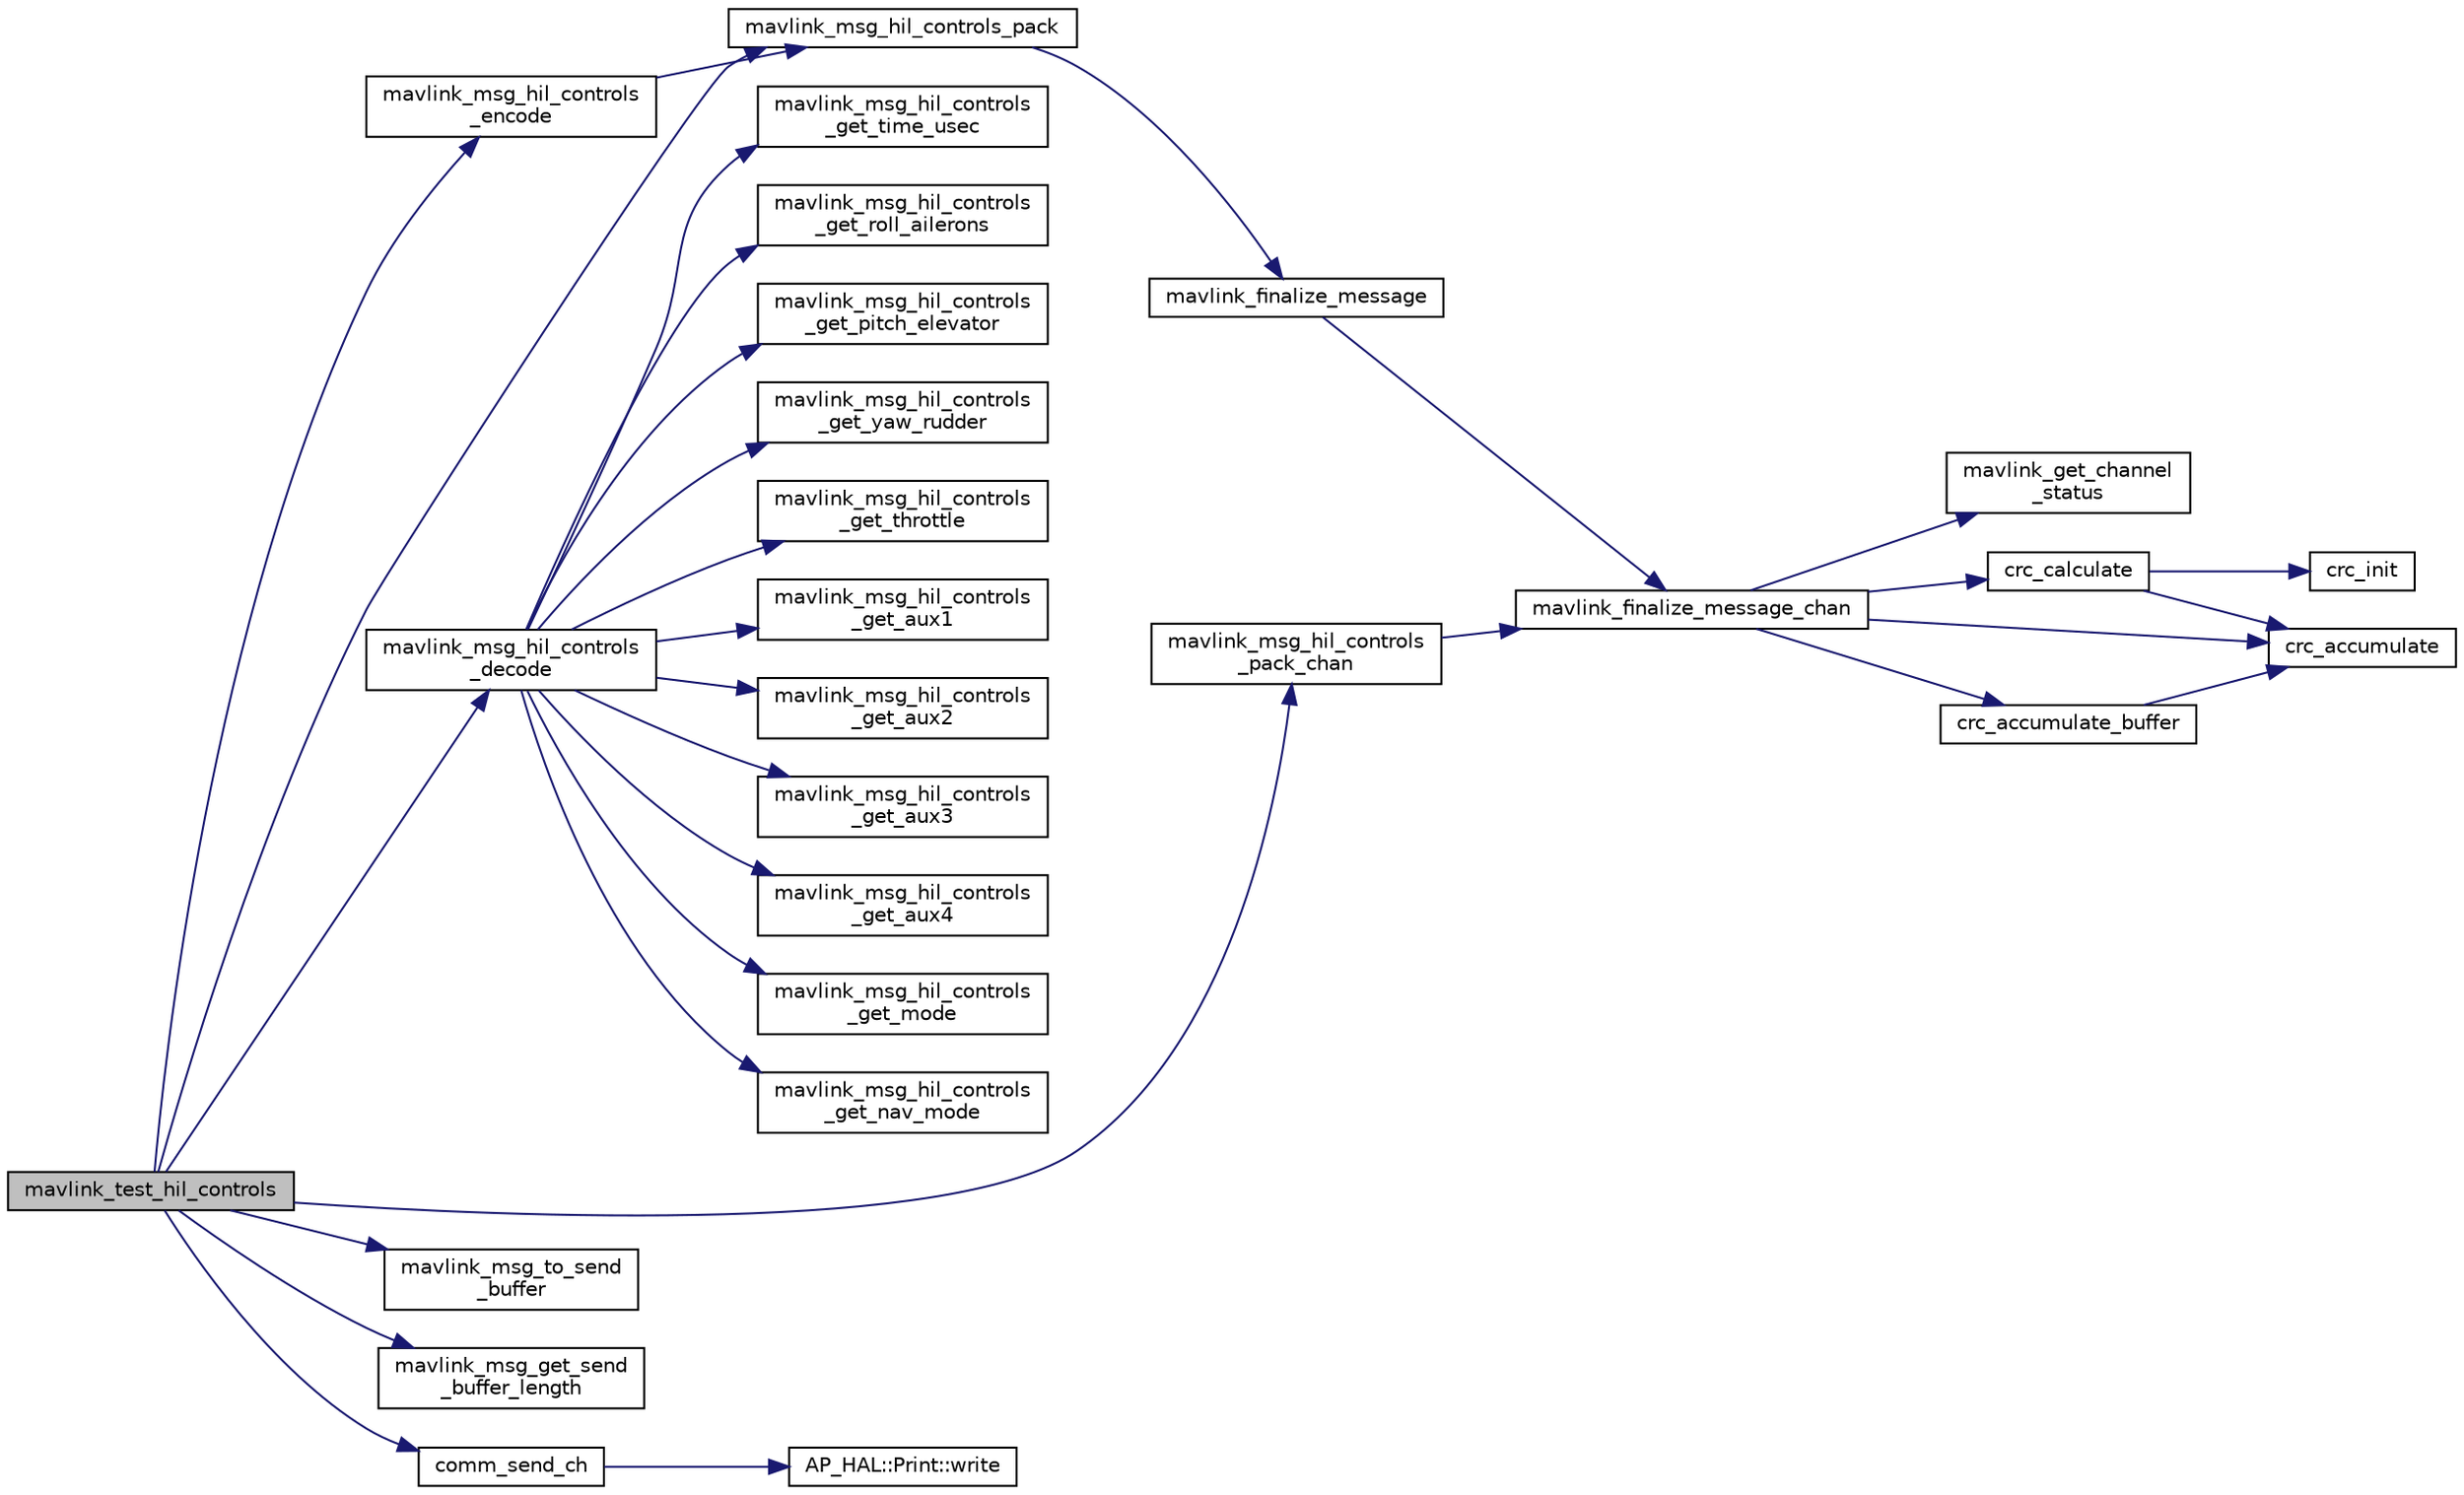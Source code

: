 digraph "mavlink_test_hil_controls"
{
 // INTERACTIVE_SVG=YES
  edge [fontname="Helvetica",fontsize="10",labelfontname="Helvetica",labelfontsize="10"];
  node [fontname="Helvetica",fontsize="10",shape=record];
  rankdir="LR";
  Node1 [label="mavlink_test_hil_controls",height=0.2,width=0.4,color="black", fillcolor="grey75", style="filled", fontcolor="black"];
  Node1 -> Node2 [color="midnightblue",fontsize="10",style="solid",fontname="Helvetica"];
  Node2 [label="mavlink_msg_hil_controls\l_encode",height=0.2,width=0.4,color="black", fillcolor="white", style="filled",URL="$mavlink__msg__hil__controls_8h.html#aaeed0852bd26eb9d24d489145d11c9c1",tooltip="Encode a hil_controls struct. "];
  Node2 -> Node3 [color="midnightblue",fontsize="10",style="solid",fontname="Helvetica"];
  Node3 [label="mavlink_msg_hil_controls_pack",height=0.2,width=0.4,color="black", fillcolor="white", style="filled",URL="$mavlink__msg__hil__controls_8h.html#a3a49eaddfffbe0f47256a61dae071a24",tooltip="Pack a hil_controls message. "];
  Node3 -> Node4 [color="midnightblue",fontsize="10",style="solid",fontname="Helvetica"];
  Node4 [label="mavlink_finalize_message",height=0.2,width=0.4,color="black", fillcolor="white", style="filled",URL="$mavlink__helpers_8h.html#af3bea083c5ec83f5b6570b2bd4a817d0",tooltip="Finalize a MAVLink message with MAVLINK_COMM_0 as default channel. "];
  Node4 -> Node5 [color="midnightblue",fontsize="10",style="solid",fontname="Helvetica"];
  Node5 [label="mavlink_finalize_message_chan",height=0.2,width=0.4,color="black", fillcolor="white", style="filled",URL="$mavlink__helpers_8h.html#aa66131138fc02101dcc73b4b556ab422",tooltip="Finalize a MAVLink message with channel assignment. "];
  Node5 -> Node6 [color="midnightblue",fontsize="10",style="solid",fontname="Helvetica"];
  Node6 [label="mavlink_get_channel\l_status",height=0.2,width=0.4,color="black", fillcolor="white", style="filled",URL="$mavlink__helpers_8h.html#ac006d308067f48514ca5c0cf0b046c28"];
  Node5 -> Node7 [color="midnightblue",fontsize="10",style="solid",fontname="Helvetica"];
  Node7 [label="crc_calculate",height=0.2,width=0.4,color="black", fillcolor="white", style="filled",URL="$checksum_8h.html#ab4264eb7b9e22aabb5cc3191bce35f4c",tooltip="Calculates the X.25 checksum on a byte buffer. "];
  Node7 -> Node8 [color="midnightblue",fontsize="10",style="solid",fontname="Helvetica"];
  Node8 [label="crc_init",height=0.2,width=0.4,color="black", fillcolor="white", style="filled",URL="$checksum_8h.html#aee738f6e20d31b027afdd966c79befae",tooltip="Initiliaze the buffer for the X.25 CRC. "];
  Node7 -> Node9 [color="midnightblue",fontsize="10",style="solid",fontname="Helvetica"];
  Node9 [label="crc_accumulate",height=0.2,width=0.4,color="black", fillcolor="white", style="filled",URL="$checksum_8h.html#ade2bbc31cd3b5b6d839556f56de61957",tooltip="Accumulate the X.25 CRC by adding one char at a time. "];
  Node5 -> Node10 [color="midnightblue",fontsize="10",style="solid",fontname="Helvetica"];
  Node10 [label="crc_accumulate_buffer",height=0.2,width=0.4,color="black", fillcolor="white", style="filled",URL="$checksum_8h.html#abcbaa800e8fcbcdf9bb48168657fbefd",tooltip="Accumulate the X.25 CRC by adding an array of bytes. "];
  Node10 -> Node9 [color="midnightblue",fontsize="10",style="solid",fontname="Helvetica"];
  Node5 -> Node9 [color="midnightblue",fontsize="10",style="solid",fontname="Helvetica"];
  Node1 -> Node11 [color="midnightblue",fontsize="10",style="solid",fontname="Helvetica"];
  Node11 [label="mavlink_msg_hil_controls\l_decode",height=0.2,width=0.4,color="black", fillcolor="white", style="filled",URL="$mavlink__msg__hil__controls_8h.html#af680f22b5c1f7dbad8213834d6cf94a7",tooltip="Decode a hil_controls message into a struct. "];
  Node11 -> Node12 [color="midnightblue",fontsize="10",style="solid",fontname="Helvetica"];
  Node12 [label="mavlink_msg_hil_controls\l_get_time_usec",height=0.2,width=0.4,color="black", fillcolor="white", style="filled",URL="$mavlink__msg__hil__controls_8h.html#a93e699fcdd07c9ba18a7d00a9b126269",tooltip="Send a hil_controls message. "];
  Node11 -> Node13 [color="midnightblue",fontsize="10",style="solid",fontname="Helvetica"];
  Node13 [label="mavlink_msg_hil_controls\l_get_roll_ailerons",height=0.2,width=0.4,color="black", fillcolor="white", style="filled",URL="$mavlink__msg__hil__controls_8h.html#ab4f30c4a5679eb8c07e184f92e9c74bb",tooltip="Get field roll_ailerons from hil_controls message. "];
  Node11 -> Node14 [color="midnightblue",fontsize="10",style="solid",fontname="Helvetica"];
  Node14 [label="mavlink_msg_hil_controls\l_get_pitch_elevator",height=0.2,width=0.4,color="black", fillcolor="white", style="filled",URL="$mavlink__msg__hil__controls_8h.html#a8ac7a4a54675fbe41c1fa087702f578a",tooltip="Get field pitch_elevator from hil_controls message. "];
  Node11 -> Node15 [color="midnightblue",fontsize="10",style="solid",fontname="Helvetica"];
  Node15 [label="mavlink_msg_hil_controls\l_get_yaw_rudder",height=0.2,width=0.4,color="black", fillcolor="white", style="filled",URL="$mavlink__msg__hil__controls_8h.html#a6b7c378b2754f7464475c0a90674c6b3",tooltip="Get field yaw_rudder from hil_controls message. "];
  Node11 -> Node16 [color="midnightblue",fontsize="10",style="solid",fontname="Helvetica"];
  Node16 [label="mavlink_msg_hil_controls\l_get_throttle",height=0.2,width=0.4,color="black", fillcolor="white", style="filled",URL="$mavlink__msg__hil__controls_8h.html#a292f32b7a4eba1f9898bb7ba9ef3d04b",tooltip="Get field throttle from hil_controls message. "];
  Node11 -> Node17 [color="midnightblue",fontsize="10",style="solid",fontname="Helvetica"];
  Node17 [label="mavlink_msg_hil_controls\l_get_aux1",height=0.2,width=0.4,color="black", fillcolor="white", style="filled",URL="$mavlink__msg__hil__controls_8h.html#a4eb359929bbcecedf5274e841e7969eb",tooltip="Get field aux1 from hil_controls message. "];
  Node11 -> Node18 [color="midnightblue",fontsize="10",style="solid",fontname="Helvetica"];
  Node18 [label="mavlink_msg_hil_controls\l_get_aux2",height=0.2,width=0.4,color="black", fillcolor="white", style="filled",URL="$mavlink__msg__hil__controls_8h.html#a342c80fa4bc743913240fb7dc003fd2f",tooltip="Get field aux2 from hil_controls message. "];
  Node11 -> Node19 [color="midnightblue",fontsize="10",style="solid",fontname="Helvetica"];
  Node19 [label="mavlink_msg_hil_controls\l_get_aux3",height=0.2,width=0.4,color="black", fillcolor="white", style="filled",URL="$mavlink__msg__hil__controls_8h.html#a043a7b78dc426118c43eb32212625bbb",tooltip="Get field aux3 from hil_controls message. "];
  Node11 -> Node20 [color="midnightblue",fontsize="10",style="solid",fontname="Helvetica"];
  Node20 [label="mavlink_msg_hil_controls\l_get_aux4",height=0.2,width=0.4,color="black", fillcolor="white", style="filled",URL="$mavlink__msg__hil__controls_8h.html#a17a68ff00fe6d460cd9cc3b271009e22",tooltip="Get field aux4 from hil_controls message. "];
  Node11 -> Node21 [color="midnightblue",fontsize="10",style="solid",fontname="Helvetica"];
  Node21 [label="mavlink_msg_hil_controls\l_get_mode",height=0.2,width=0.4,color="black", fillcolor="white", style="filled",URL="$mavlink__msg__hil__controls_8h.html#a525158c4613198d4b3a219a19eb9c1e1",tooltip="Get field mode from hil_controls message. "];
  Node11 -> Node22 [color="midnightblue",fontsize="10",style="solid",fontname="Helvetica"];
  Node22 [label="mavlink_msg_hil_controls\l_get_nav_mode",height=0.2,width=0.4,color="black", fillcolor="white", style="filled",URL="$mavlink__msg__hil__controls_8h.html#a5c825c88e7703d07b5e4c860a410b8c1",tooltip="Get field nav_mode from hil_controls message. "];
  Node1 -> Node3 [color="midnightblue",fontsize="10",style="solid",fontname="Helvetica"];
  Node1 -> Node23 [color="midnightblue",fontsize="10",style="solid",fontname="Helvetica"];
  Node23 [label="mavlink_msg_hil_controls\l_pack_chan",height=0.2,width=0.4,color="black", fillcolor="white", style="filled",URL="$mavlink__msg__hil__controls_8h.html#aff8a391e41d050388b88ca5cf64163b2",tooltip="Pack a hil_controls message on a channel. "];
  Node23 -> Node5 [color="midnightblue",fontsize="10",style="solid",fontname="Helvetica"];
  Node1 -> Node24 [color="midnightblue",fontsize="10",style="solid",fontname="Helvetica"];
  Node24 [label="mavlink_msg_to_send\l_buffer",height=0.2,width=0.4,color="black", fillcolor="white", style="filled",URL="$mavlink__helpers_8h.html#afea0a9befa84822fd62c2899ea0d849e",tooltip="Pack a message to send it over a serial byte stream. "];
  Node1 -> Node25 [color="midnightblue",fontsize="10",style="solid",fontname="Helvetica"];
  Node25 [label="mavlink_msg_get_send\l_buffer_length",height=0.2,width=0.4,color="black", fillcolor="white", style="filled",URL="$protocol_8h.html#aa86c08f27aabb7a2e12a67f189f590c8",tooltip="Get the required buffer size for this message. "];
  Node1 -> Node26 [color="midnightblue",fontsize="10",style="solid",fontname="Helvetica"];
  Node26 [label="comm_send_ch",height=0.2,width=0.4,color="black", fillcolor="white", style="filled",URL="$GCS__MAVLink_8h.html#ab753873a1ee10adedd0ce246311468f8"];
  Node26 -> Node27 [color="midnightblue",fontsize="10",style="solid",fontname="Helvetica"];
  Node27 [label="AP_HAL::Print::write",height=0.2,width=0.4,color="black", fillcolor="white", style="filled",URL="$classAP__HAL_1_1Print.html#acc65391952a43334f8f5c9bef341f501"];
}
